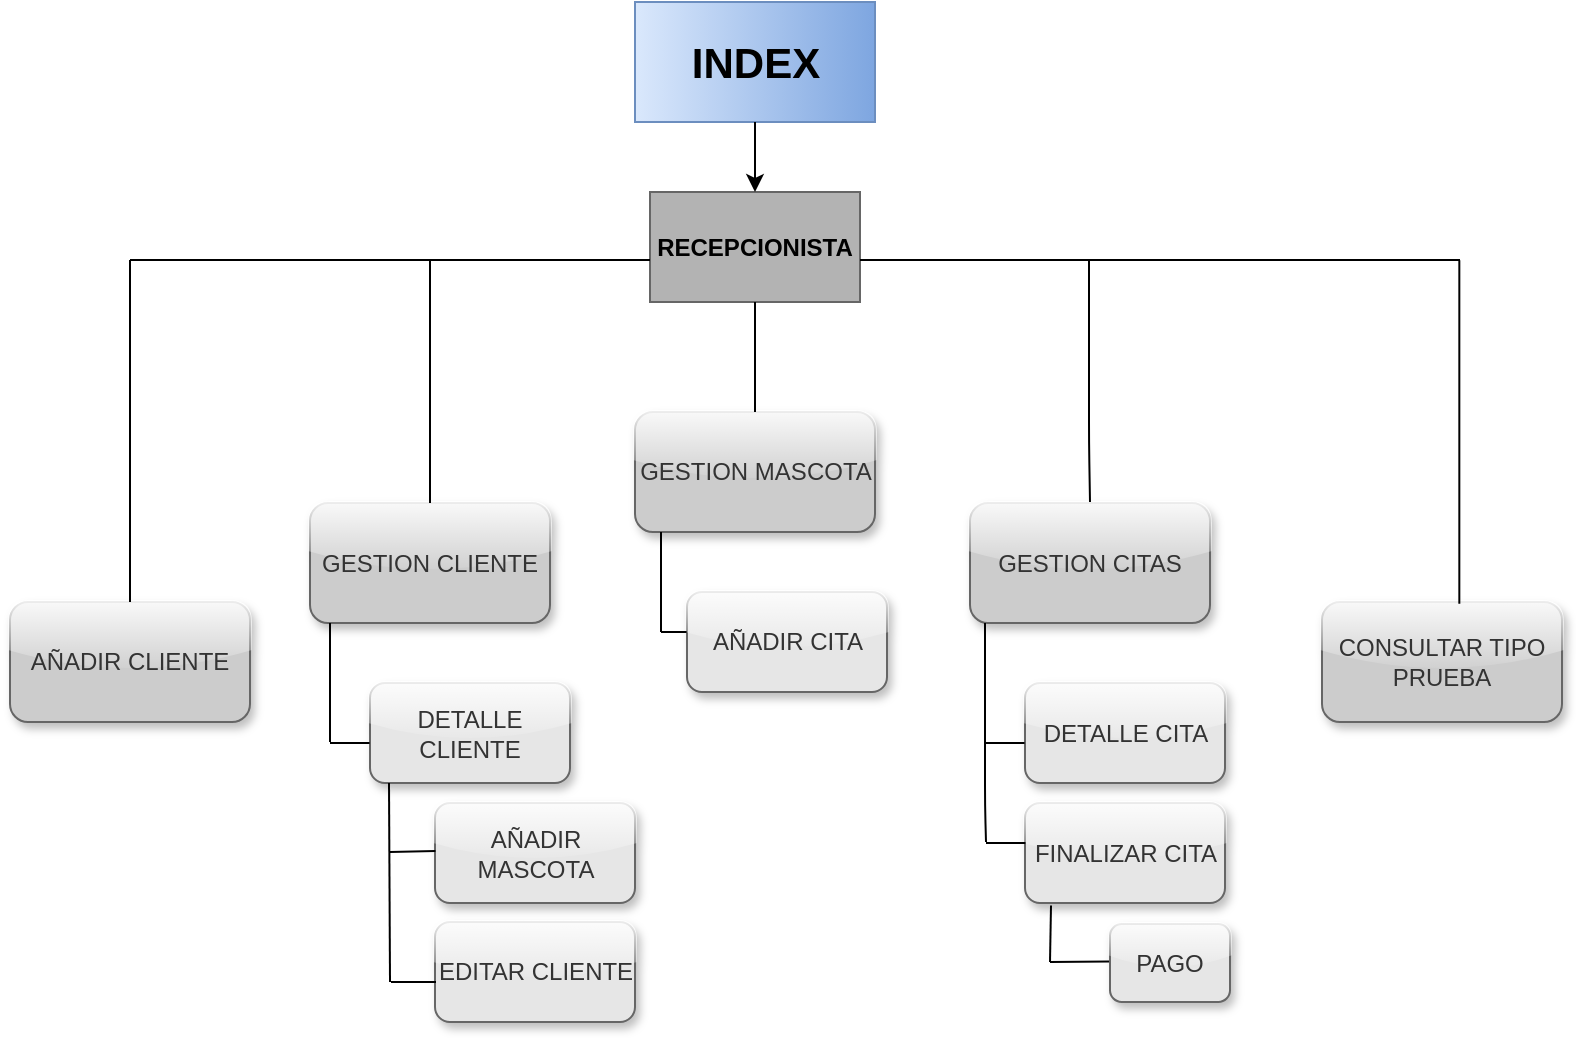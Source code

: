 <mxfile version="10.6.7" type="device"><diagram id="RLn7qdTGdeT1Y1JXQREY" name="Page-1"><mxGraphModel dx="1010" dy="550" grid="1" gridSize="10" guides="1" tooltips="1" connect="1" arrows="1" fold="1" page="1" pageScale="1" pageWidth="827" pageHeight="1169" math="0" shadow="0"><root><mxCell id="0"/><mxCell id="1" parent="0"/><mxCell id="SOgYS6IPdspSeWDHnJXk-2" value="INDEX" style="rounded=0;fillColor=#dae8fc;strokeColor=#6c8ebf;gradientColor=#7ea6e0;fontStyle=1;horizontal=1;whiteSpace=wrap;html=1;fontSize=21;glass=0;shadow=0;gradientDirection=east;" parent="1" vertex="1"><mxGeometry x="362.5" y="20" width="120" height="60" as="geometry"/></mxCell><mxCell id="SOgYS6IPdspSeWDHnJXk-3" value="&lt;span&gt;RECEPCIONISTA&lt;/span&gt;" style="rounded=1;whiteSpace=wrap;html=1;arcSize=0;fillColor=#B3B3B3;strokeColor=#666666;gradientColor=#b3b3b3;shadow=0;comic=0;gradientDirection=north;fontStyle=1" parent="1" vertex="1"><mxGeometry x="370" y="115" width="105" height="55" as="geometry"/></mxCell><mxCell id="SOgYS6IPdspSeWDHnJXk-4" value="AÑADIR CLIENTE" style="rounded=1;whiteSpace=wrap;html=1;fillColor=#CCCCCC;strokeColor=#666666;fontColor=#333333;glass=1;shadow=1;" parent="1" vertex="1"><mxGeometry x="50" y="320" width="120" height="60" as="geometry"/></mxCell><mxCell id="SOgYS6IPdspSeWDHnJXk-5" value="GESTION CLIENTE" style="rounded=1;whiteSpace=wrap;html=1;fillColor=#CCCCCC;strokeColor=#666666;fontColor=#333333;glass=1;shadow=1;" parent="1" vertex="1"><mxGeometry x="200" y="270.5" width="120" height="60" as="geometry"/></mxCell><mxCell id="SOgYS6IPdspSeWDHnJXk-6" value="GESTION MASCOTA" style="rounded=1;whiteSpace=wrap;html=1;fillColor=#CCCCCC;strokeColor=#666666;fontColor=#333333;glass=1;shadow=1;" parent="1" vertex="1"><mxGeometry x="362.5" y="225" width="120" height="60" as="geometry"/></mxCell><mxCell id="SOgYS6IPdspSeWDHnJXk-7" value="GESTION CITAS" style="rounded=1;whiteSpace=wrap;html=1;fillColor=#CCCCCC;strokeColor=#666666;fontColor=#333333;glass=1;shadow=1;" parent="1" vertex="1"><mxGeometry x="530" y="270.5" width="120" height="60" as="geometry"/></mxCell><mxCell id="SOgYS6IPdspSeWDHnJXk-9" value="CONSULTAR TIPO PRUEBA" style="rounded=1;whiteSpace=wrap;html=1;fillColor=#CCCCCC;strokeColor=#666666;fontColor=#333333;glass=1;shadow=1;" parent="1" vertex="1"><mxGeometry x="706" y="320" width="120" height="60" as="geometry"/></mxCell><mxCell id="SOgYS6IPdspSeWDHnJXk-10" value="" style="endArrow=classic;html=1;exitX=0.5;exitY=1;exitDx=0;exitDy=0;entryX=0.5;entryY=0;entryDx=0;entryDy=0;" parent="1" source="SOgYS6IPdspSeWDHnJXk-2" target="SOgYS6IPdspSeWDHnJXk-3" edge="1"><mxGeometry width="50" height="50" relative="1" as="geometry"><mxPoint x="520" y="140" as="sourcePoint"/><mxPoint x="570" y="90" as="targetPoint"/></mxGeometry></mxCell><mxCell id="SOgYS6IPdspSeWDHnJXk-18" value="" style="line;strokeWidth=1;fillColor=none;align=left;verticalAlign=middle;spacingTop=-1;spacingLeft=3;spacingRight=3;rotatable=0;labelPosition=right;points=[];portConstraint=eastwest;fontSize=12;" parent="1" vertex="1"><mxGeometry x="475" y="145" width="300" height="8" as="geometry"/></mxCell><mxCell id="SOgYS6IPdspSeWDHnJXk-19" value="" style="line;strokeWidth=1;fillColor=none;align=left;verticalAlign=middle;spacingTop=-1;spacingLeft=3;spacingRight=3;rotatable=0;labelPosition=right;points=[];portConstraint=eastwest;fontSize=12;" parent="1" vertex="1"><mxGeometry x="110" y="145" width="260" height="8" as="geometry"/></mxCell><mxCell id="SOgYS6IPdspSeWDHnJXk-27" value="" style="line;strokeWidth=2;direction=south;html=1;" parent="1" vertex="1"><mxGeometry x="100" y="149" height="160" as="geometry"/></mxCell><mxCell id="SOgYS6IPdspSeWDHnJXk-30" value="" style="endArrow=none;html=1;exitX=0.5;exitY=0;exitDx=0;exitDy=0;entryX=0;entryY=0.5;entryDx=0;entryDy=0;entryPerimeter=0;" parent="1" source="SOgYS6IPdspSeWDHnJXk-4" target="SOgYS6IPdspSeWDHnJXk-19" edge="1"><mxGeometry width="50" height="50" relative="1" as="geometry"><mxPoint x="70" y="210" as="sourcePoint"/><mxPoint x="103" y="149" as="targetPoint"/></mxGeometry></mxCell><mxCell id="SOgYS6IPdspSeWDHnJXk-31" value="" style="endArrow=none;html=1;" parent="1" edge="1"><mxGeometry width="50" height="50" relative="1" as="geometry"><mxPoint x="260" y="270.5" as="sourcePoint"/><mxPoint x="260" y="149.5" as="targetPoint"/><Array as="points"><mxPoint x="260" y="240.5"/></Array></mxGeometry></mxCell><mxCell id="SOgYS6IPdspSeWDHnJXk-32" value="" style="endArrow=none;html=1;" parent="1" edge="1"><mxGeometry width="50" height="50" relative="1" as="geometry"><mxPoint x="590" y="270" as="sourcePoint"/><mxPoint x="589.5" y="149" as="targetPoint"/><Array as="points"><mxPoint x="589.5" y="240"/></Array></mxGeometry></mxCell><mxCell id="SOgYS6IPdspSeWDHnJXk-36" value="" style="endArrow=none;html=1;entryX=0.5;entryY=1;entryDx=0;entryDy=0;exitX=0.5;exitY=0;exitDx=0;exitDy=0;" parent="1" source="SOgYS6IPdspSeWDHnJXk-6" target="SOgYS6IPdspSeWDHnJXk-3" edge="1"><mxGeometry width="50" height="50" relative="1" as="geometry"><mxPoint x="320" y="210" as="sourcePoint"/><mxPoint x="370" y="160" as="targetPoint"/></mxGeometry></mxCell><mxCell id="SOgYS6IPdspSeWDHnJXk-38" value="DETALLE CLIENTE" style="rounded=1;whiteSpace=wrap;html=1;fillColor=#E6E6E6;strokeColor=#666666;fontColor=#333333;glass=1;shadow=1;" parent="1" vertex="1"><mxGeometry x="230" y="360.5" width="100" height="50" as="geometry"/></mxCell><mxCell id="SOgYS6IPdspSeWDHnJXk-39" value="AÑADIR MASCOTA" style="rounded=1;whiteSpace=wrap;html=1;fillColor=#E6E6E6;strokeColor=#666666;fontColor=#333333;glass=1;shadow=1;" parent="1" vertex="1"><mxGeometry x="262.5" y="420.5" width="100" height="50" as="geometry"/></mxCell><mxCell id="SOgYS6IPdspSeWDHnJXk-41" value="EDITAR CLIENTE" style="rounded=1;whiteSpace=wrap;html=1;fillColor=#E6E6E6;strokeColor=#666666;fontColor=#333333;glass=1;shadow=1;" parent="1" vertex="1"><mxGeometry x="262.5" y="480" width="100" height="50" as="geometry"/></mxCell><mxCell id="SOgYS6IPdspSeWDHnJXk-42" value="" style="endArrow=none;html=1;" parent="1" edge="1"><mxGeometry width="50" height="50" relative="1" as="geometry"><mxPoint x="210" y="390" as="sourcePoint"/><mxPoint x="210" y="330.5" as="targetPoint"/><Array as="points"/></mxGeometry></mxCell><mxCell id="SOgYS6IPdspSeWDHnJXk-48" value="" style="endArrow=none;html=1;exitX=-0.002;exitY=0.6;exitDx=0;exitDy=0;exitPerimeter=0;" parent="1" source="SOgYS6IPdspSeWDHnJXk-38" edge="1"><mxGeometry width="50" height="50" relative="1" as="geometry"><mxPoint x="410" y="240.5" as="sourcePoint"/><mxPoint x="210" y="390.5" as="targetPoint"/></mxGeometry></mxCell><mxCell id="SOgYS6IPdspSeWDHnJXk-49" value="" style="endArrow=none;html=1;exitX=-0.002;exitY=0.6;exitDx=0;exitDy=0;exitPerimeter=0;" parent="1" edge="1"><mxGeometry width="50" height="50" relative="1" as="geometry"><mxPoint x="262.742" y="444.532" as="sourcePoint"/><mxPoint x="240" y="445" as="targetPoint"/></mxGeometry></mxCell><mxCell id="SOgYS6IPdspSeWDHnJXk-50" value="" style="endArrow=none;html=1;exitX=0.005;exitY=0.601;exitDx=0;exitDy=0;exitPerimeter=0;" parent="1" edge="1" source="SOgYS6IPdspSeWDHnJXk-41"><mxGeometry width="50" height="50" relative="1" as="geometry"><mxPoint x="241" y="520" as="sourcePoint"/><mxPoint x="240.5" y="510" as="targetPoint"/></mxGeometry></mxCell><mxCell id="SOgYS6IPdspSeWDHnJXk-51" value="AÑADIR CITA" style="rounded=1;whiteSpace=wrap;html=1;fillColor=#E6E6E6;strokeColor=#666666;fontColor=#333333;glass=1;shadow=1;" parent="1" vertex="1"><mxGeometry x="388.5" y="315" width="100" height="50" as="geometry"/></mxCell><mxCell id="SOgYS6IPdspSeWDHnJXk-56" value="" style="endArrow=none;html=1;entryX=0.935;entryY=0.625;entryDx=0;entryDy=0;entryPerimeter=0;" parent="1" edge="1"><mxGeometry width="50" height="50" relative="1" as="geometry"><mxPoint x="375.5" y="335" as="sourcePoint"/><mxPoint x="375.5" y="285" as="targetPoint"/></mxGeometry></mxCell><mxCell id="SOgYS6IPdspSeWDHnJXk-57" value="" style="endArrow=none;html=1;exitX=-0.002;exitY=0.401;exitDx=0;exitDy=0;exitPerimeter=0;" parent="1" source="SOgYS6IPdspSeWDHnJXk-51" edge="1"><mxGeometry width="50" height="50" relative="1" as="geometry"><mxPoint x="385.5" y="335" as="sourcePoint"/><mxPoint x="375.5" y="335" as="targetPoint"/></mxGeometry></mxCell><mxCell id="SOgYS6IPdspSeWDHnJXk-66" value="" style="endArrow=none;html=1;exitX=0.5;exitY=0;exitDx=0;exitDy=0;entryX=0;entryY=0.5;entryDx=0;entryDy=0;entryPerimeter=0;" parent="1" edge="1"><mxGeometry width="50" height="50" relative="1" as="geometry"><mxPoint x="774.667" y="320.833" as="sourcePoint"/><mxPoint x="774.667" y="149.167" as="targetPoint"/></mxGeometry></mxCell><mxCell id="tw02G0klZJemKYRkMWjb-9" value="DETALLE CITA" style="rounded=1;whiteSpace=wrap;html=1;fillColor=#E6E6E6;strokeColor=#666666;fontColor=#333333;glass=1;shadow=1;" parent="1" vertex="1"><mxGeometry x="557.5" y="360.5" width="100" height="50" as="geometry"/></mxCell><mxCell id="tw02G0klZJemKYRkMWjb-10" value="FINALIZAR CITA" style="rounded=1;whiteSpace=wrap;html=1;fillColor=#E6E6E6;strokeColor=#666666;fontColor=#333333;glass=1;shadow=1;" parent="1" vertex="1"><mxGeometry x="557.5" y="420.5" width="100" height="50" as="geometry"/></mxCell><mxCell id="tw02G0klZJemKYRkMWjb-11" value="PAGO" style="rounded=1;whiteSpace=wrap;html=1;fillColor=#E6E6E6;strokeColor=#666666;fontColor=#333333;glass=1;shadow=1;" parent="1" vertex="1"><mxGeometry x="600" y="481" width="60" height="39" as="geometry"/></mxCell><mxCell id="tw02G0klZJemKYRkMWjb-12" value="" style="endArrow=none;html=1;" parent="1" edge="1"><mxGeometry width="50" height="50" relative="1" as="geometry"><mxPoint x="538" y="440" as="sourcePoint"/><mxPoint x="537.5" y="330.5" as="targetPoint"/><Array as="points"><mxPoint x="537.5" y="421.5"/></Array></mxGeometry></mxCell><mxCell id="tw02G0klZJemKYRkMWjb-13" value="" style="endArrow=none;html=1;exitX=-0.002;exitY=0.6;exitDx=0;exitDy=0;exitPerimeter=0;" parent="1" source="tw02G0klZJemKYRkMWjb-9" edge="1"><mxGeometry width="50" height="50" relative="1" as="geometry"><mxPoint x="737.5" y="240.5" as="sourcePoint"/><mxPoint x="537.5" y="390.5" as="targetPoint"/></mxGeometry></mxCell><mxCell id="tw02G0klZJemKYRkMWjb-14" value="" style="endArrow=none;html=1;exitX=-0.002;exitY=0.6;exitDx=0;exitDy=0;exitPerimeter=0;" parent="1" edge="1"><mxGeometry width="50" height="50" relative="1" as="geometry"><mxPoint x="557.742" y="440.532" as="sourcePoint"/><mxPoint x="538" y="440.5" as="targetPoint"/></mxGeometry></mxCell><mxCell id="tw02G0klZJemKYRkMWjb-15" value="" style="endArrow=none;html=1;exitX=-0.008;exitY=0.48;exitDx=0;exitDy=0;exitPerimeter=0;" parent="1" source="tw02G0klZJemKYRkMWjb-11" edge="1"><mxGeometry width="50" height="50" relative="1" as="geometry"><mxPoint x="580" y="520" as="sourcePoint"/><mxPoint x="570" y="500" as="targetPoint"/></mxGeometry></mxCell><mxCell id="tw02G0klZJemKYRkMWjb-17" value="" style="endArrow=none;html=1;exitX=0.13;exitY=1.025;exitDx=0;exitDy=0;exitPerimeter=0;" parent="1" source="tw02G0klZJemKYRkMWjb-10" edge="1"><mxGeometry width="50" height="50" relative="1" as="geometry"><mxPoint x="610" y="511" as="sourcePoint"/><mxPoint x="570" y="500" as="targetPoint"/></mxGeometry></mxCell><mxCell id="Db8I59G7fy1ojnFxWoBU-1" value="" style="endArrow=none;html=1;entryX=0.935;entryY=0.625;entryDx=0;entryDy=0;entryPerimeter=0;" edge="1" parent="1"><mxGeometry width="50" height="50" relative="1" as="geometry"><mxPoint x="240" y="510" as="sourcePoint"/><mxPoint x="239.5" y="410.5" as="targetPoint"/></mxGeometry></mxCell></root></mxGraphModel></diagram></mxfile>